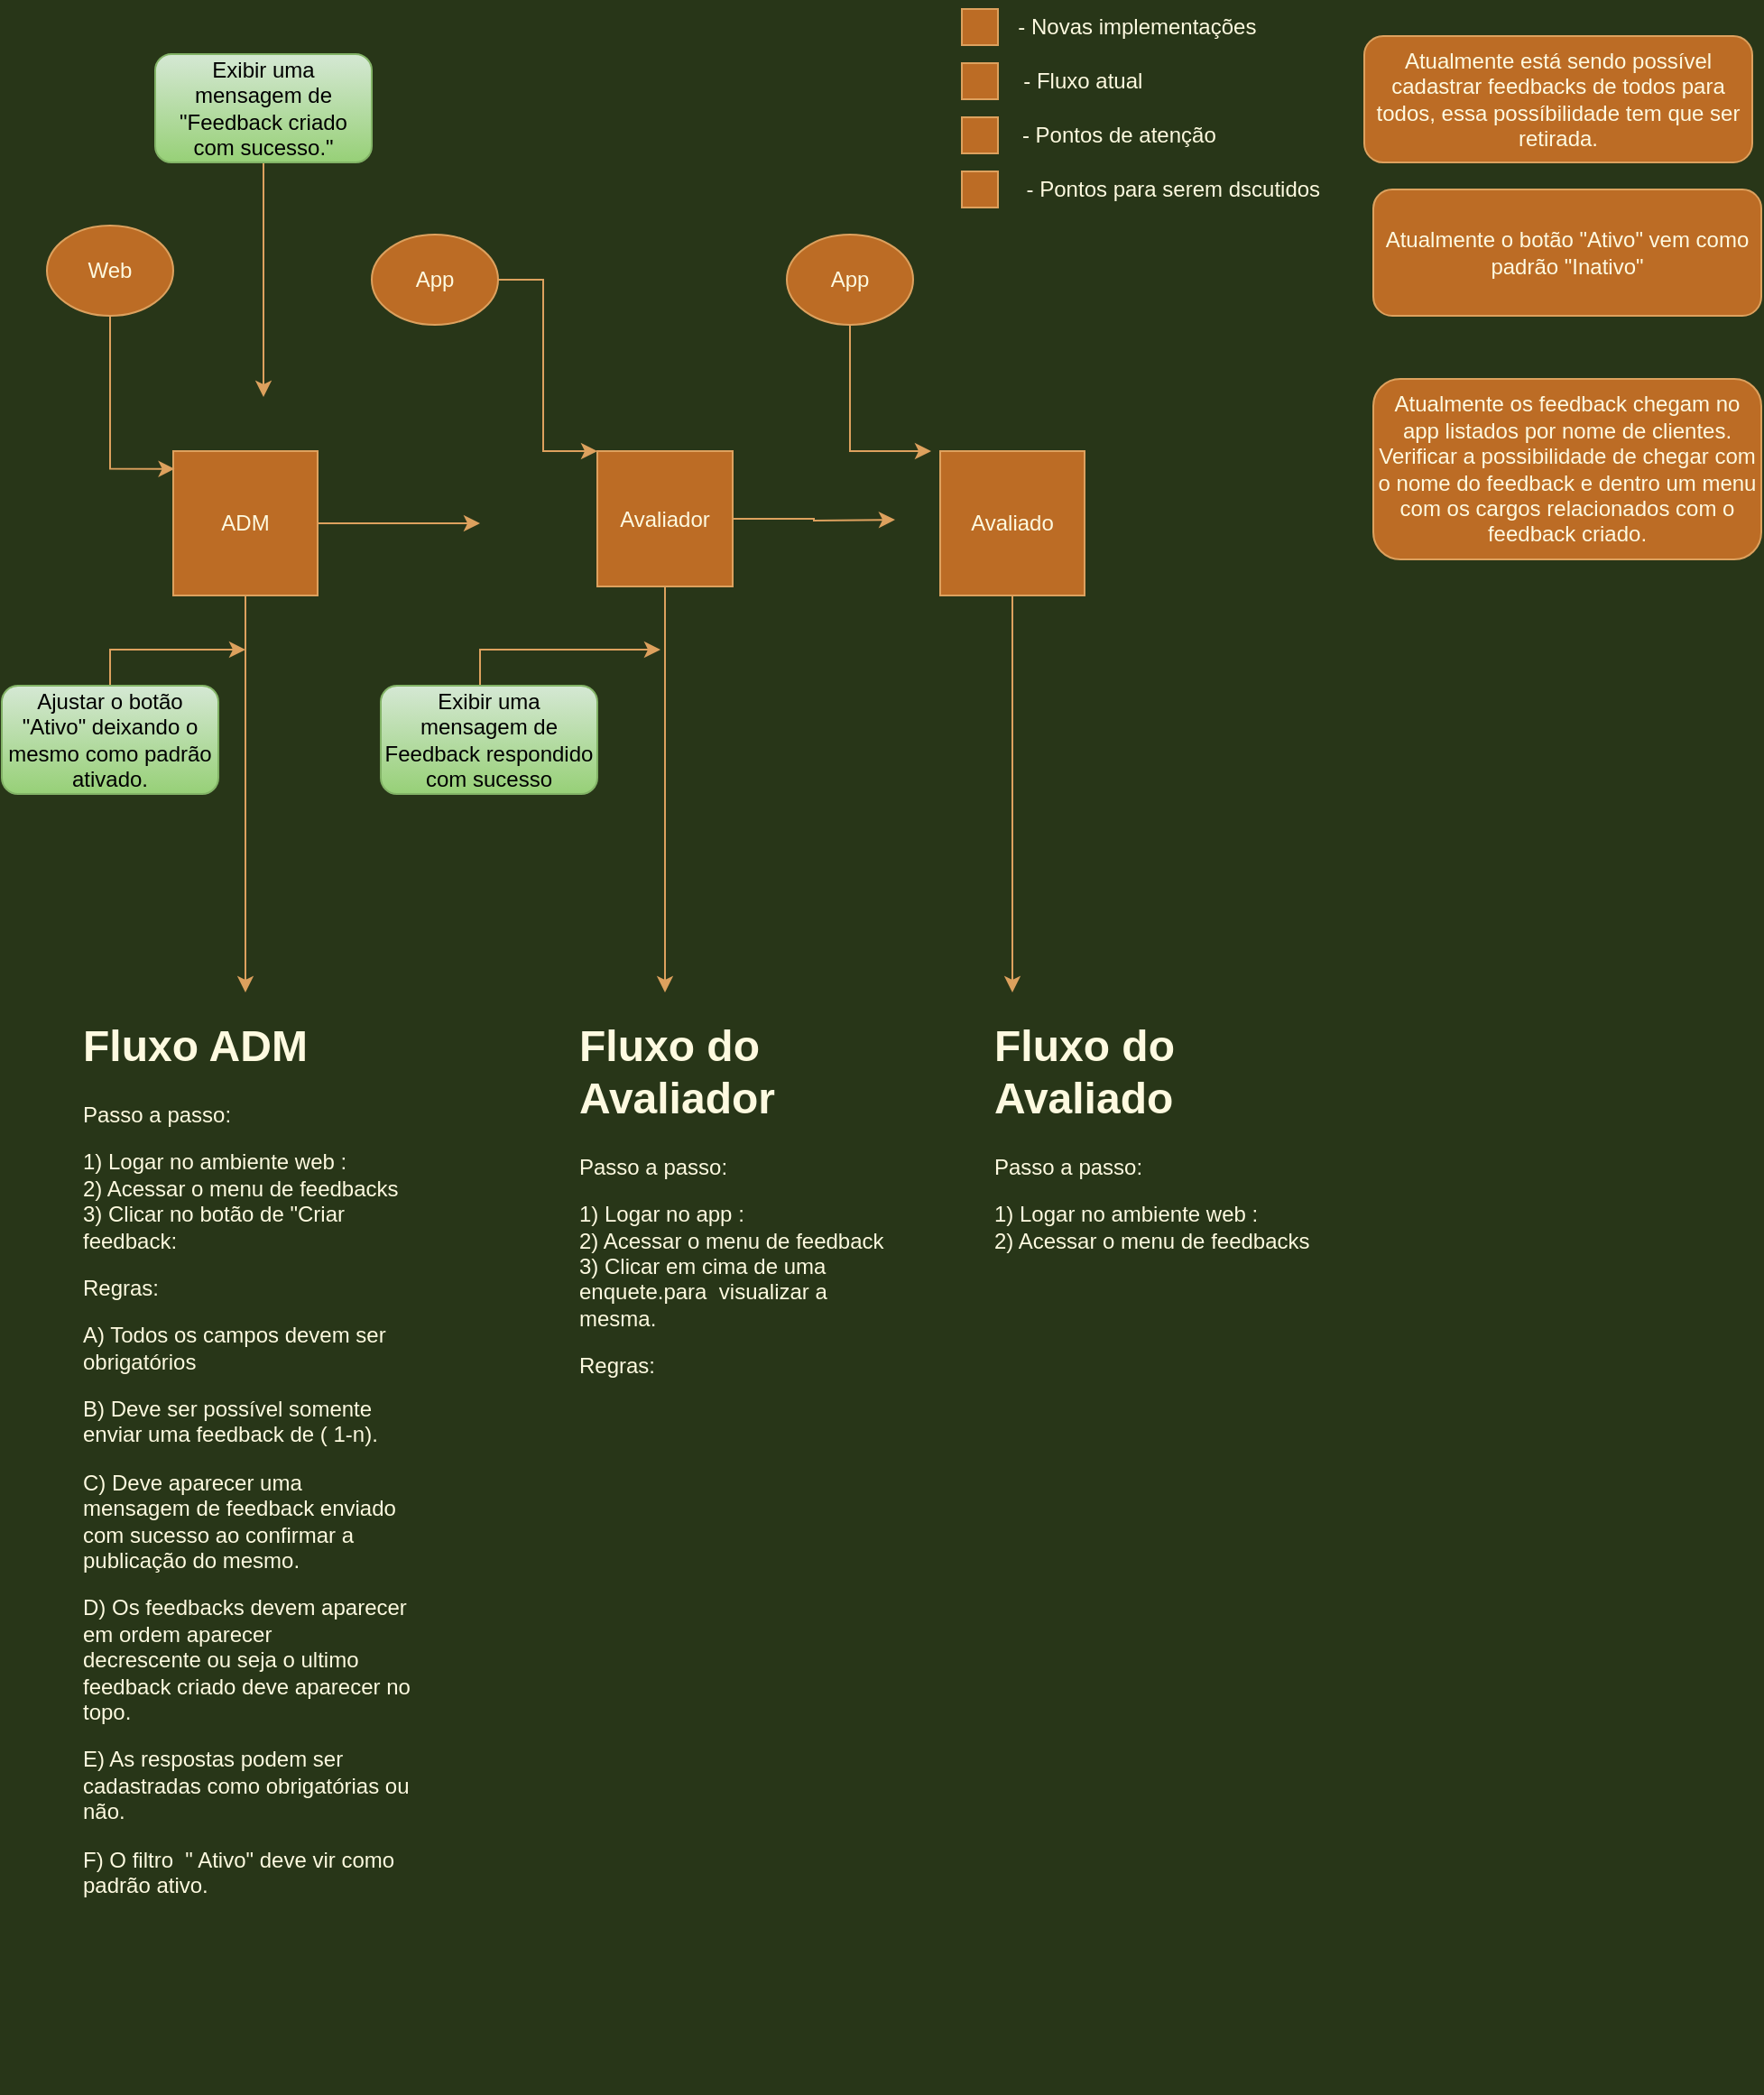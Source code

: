 <mxfile>
    <diagram id="ExbBLwJdd0pnWKrKxO5R" name="Página-1">
        <mxGraphModel dx="816" dy="574" grid="0" gridSize="10" guides="1" tooltips="1" connect="1" arrows="1" fold="1" page="1" pageScale="1" pageWidth="1169" pageHeight="827" background="#283618" math="0" shadow="0">
            <root>
                <mxCell id="0"/>
                <mxCell id="1" parent="0"/>
                <mxCell id="4Dy7dP7VtOQztMiVR5ML-17" style="edgeStyle=orthogonalEdgeStyle;rounded=0;orthogonalLoop=1;jettySize=auto;html=1;labelBackgroundColor=#283618;strokeColor=#DDA15E;fontColor=#FEFAE0;" parent="1" source="4Dy7dP7VtOQztMiVR5ML-1" edge="1">
                    <mxGeometry relative="1" as="geometry">
                        <mxPoint x="350" y="290" as="targetPoint"/>
                    </mxGeometry>
                </mxCell>
                <mxCell id="4Dy7dP7VtOQztMiVR5ML-23" style="edgeStyle=orthogonalEdgeStyle;rounded=0;orthogonalLoop=1;jettySize=auto;html=1;labelBackgroundColor=#283618;strokeColor=#DDA15E;fontColor=#FEFAE0;" parent="1" source="4Dy7dP7VtOQztMiVR5ML-1" edge="1">
                    <mxGeometry relative="1" as="geometry">
                        <mxPoint x="220" y="550" as="targetPoint"/>
                    </mxGeometry>
                </mxCell>
                <mxCell id="4Dy7dP7VtOQztMiVR5ML-1" value="ADM" style="whiteSpace=wrap;html=1;aspect=fixed;fillColor=#BC6C25;strokeColor=#DDA15E;fontColor=#FEFAE0;" parent="1" vertex="1">
                    <mxGeometry x="180" y="250" width="80" height="80" as="geometry"/>
                </mxCell>
                <mxCell id="AAA7vgYy5jb8WxGrAu2T-6" style="edgeStyle=orthogonalEdgeStyle;rounded=0;orthogonalLoop=1;jettySize=auto;html=1;labelBackgroundColor=#283618;strokeColor=#DDA15E;fontColor=#FEFAE0;" parent="1" source="4Dy7dP7VtOQztMiVR5ML-4" edge="1">
                    <mxGeometry relative="1" as="geometry">
                        <mxPoint x="580" y="288" as="targetPoint"/>
                    </mxGeometry>
                </mxCell>
                <mxCell id="AAA7vgYy5jb8WxGrAu2T-17" style="edgeStyle=orthogonalEdgeStyle;rounded=0;orthogonalLoop=1;jettySize=auto;html=1;labelBackgroundColor=#283618;strokeColor=#DDA15E;fontColor=#FEFAE0;" parent="1" source="4Dy7dP7VtOQztMiVR5ML-4" edge="1">
                    <mxGeometry relative="1" as="geometry">
                        <mxPoint x="452.5" y="550" as="targetPoint"/>
                    </mxGeometry>
                </mxCell>
                <mxCell id="4Dy7dP7VtOQztMiVR5ML-4" value="Avaliador" style="whiteSpace=wrap;html=1;aspect=fixed;fillColor=#BC6C25;strokeColor=#DDA15E;fontColor=#FEFAE0;" parent="1" vertex="1">
                    <mxGeometry x="415" y="250" width="75" height="75" as="geometry"/>
                </mxCell>
                <mxCell id="4Dy7dP7VtOQztMiVR5ML-5" value="&lt;h1&gt;Fluxo ADM&lt;/h1&gt;&lt;p&gt;Passo a passo:&lt;/p&gt;&lt;p&gt;1) Logar no ambiente web :&lt;br&gt;&lt;span&gt;2) Acessar o menu de feedbacks&lt;br&gt;&lt;/span&gt;&lt;span&gt;3) Clicar no botão de &quot;Criar feedback:&lt;/span&gt;&lt;/p&gt;&lt;p&gt;&lt;span&gt;Regras:&lt;/span&gt;&lt;/p&gt;&lt;p&gt;&lt;span&gt;A) Todos os campos devem ser obrigatórios&amp;nbsp;&lt;/span&gt;&lt;/p&gt;&lt;p&gt;&lt;span&gt;B) Deve ser possível somente enviar uma feedback de ( 1-n).&lt;/span&gt;&lt;/p&gt;&lt;p&gt;&lt;span&gt;C) Deve aparecer uma mensagem de feedback enviado com sucesso ao confirmar a publicação do mesmo.&lt;/span&gt;&lt;/p&gt;&lt;p&gt;&lt;span&gt;D) Os feedbacks devem aparecer em ordem aparecer decrescente&amp;nbsp;&lt;/span&gt;&lt;span&gt;ou seja o ultimo feedback criado deve aparecer no topo.&amp;nbsp;&lt;/span&gt;&lt;/p&gt;&lt;p&gt;E) As respostas podem ser cadastradas como obrigatórias ou não.&lt;/p&gt;&lt;p&gt;F) O filtro&amp;nbsp; &quot; Ativo&quot; deve vir como padrão ativo.&lt;/p&gt;&lt;p&gt;&lt;span&gt;&lt;br&gt;&lt;/span&gt;&lt;/p&gt;&lt;p&gt;&lt;br&gt;&lt;/p&gt;&lt;p&gt;&lt;br&gt;&lt;/p&gt;" style="text;html=1;strokeColor=none;fillColor=none;spacing=5;spacingTop=-20;whiteSpace=wrap;overflow=hidden;rounded=0;fontColor=#FEFAE0;" parent="1" vertex="1">
                    <mxGeometry x="125" y="560" width="190" height="580" as="geometry"/>
                </mxCell>
                <mxCell id="4Dy7dP7VtOQztMiVR5ML-6" value="&lt;h1&gt;Fluxo do Avaliador&lt;/h1&gt;&lt;p&gt;Passo a passo:&lt;/p&gt;&lt;p&gt;1) Logar no app :&lt;br&gt;2) Acessar o menu de feedback&lt;br&gt;3) Clicar em cima de uma enquete.para&amp;nbsp; visualizar a mesma.&lt;br&gt;&lt;/p&gt;&lt;p&gt;Regras:&lt;/p&gt;&lt;p&gt;&amp;nbsp;&lt;/p&gt;&lt;p&gt;&lt;br&gt;&lt;/p&gt;" style="text;html=1;strokeColor=none;fillColor=none;spacing=5;spacingTop=-20;whiteSpace=wrap;overflow=hidden;rounded=0;fontColor=#FEFAE0;" parent="1" vertex="1">
                    <mxGeometry x="400" y="560" width="190" height="600" as="geometry"/>
                </mxCell>
                <mxCell id="AAA7vgYy5jb8WxGrAu2T-18" style="edgeStyle=orthogonalEdgeStyle;rounded=0;orthogonalLoop=1;jettySize=auto;html=1;labelBackgroundColor=#283618;strokeColor=#DDA15E;fontColor=#FEFAE0;" parent="1" source="4Dy7dP7VtOQztMiVR5ML-7" edge="1">
                    <mxGeometry relative="1" as="geometry">
                        <mxPoint x="645" y="550" as="targetPoint"/>
                    </mxGeometry>
                </mxCell>
                <mxCell id="4Dy7dP7VtOQztMiVR5ML-7" value="Avaliado" style="whiteSpace=wrap;html=1;aspect=fixed;fillColor=#BC6C25;strokeColor=#DDA15E;fontColor=#FEFAE0;" parent="1" vertex="1">
                    <mxGeometry x="605" y="250" width="80" height="80" as="geometry"/>
                </mxCell>
                <mxCell id="AAA7vgYy5jb8WxGrAu2T-15" style="edgeStyle=orthogonalEdgeStyle;rounded=0;orthogonalLoop=1;jettySize=auto;html=1;entryX=0.01;entryY=0.123;entryDx=0;entryDy=0;entryPerimeter=0;labelBackgroundColor=#283618;strokeColor=#DDA15E;fontColor=#FEFAE0;" parent="1" source="4Dy7dP7VtOQztMiVR5ML-10" target="4Dy7dP7VtOQztMiVR5ML-1" edge="1">
                    <mxGeometry relative="1" as="geometry"/>
                </mxCell>
                <mxCell id="4Dy7dP7VtOQztMiVR5ML-10" value="Web" style="ellipse;whiteSpace=wrap;html=1;fillColor=#BC6C25;strokeColor=#DDA15E;fontColor=#FEFAE0;" parent="1" vertex="1">
                    <mxGeometry x="110" y="125" width="70" height="50" as="geometry"/>
                </mxCell>
                <mxCell id="4Dy7dP7VtOQztMiVR5ML-27" style="edgeStyle=orthogonalEdgeStyle;rounded=0;orthogonalLoop=1;jettySize=auto;html=1;entryX=0;entryY=0;entryDx=0;entryDy=0;labelBackgroundColor=#283618;strokeColor=#DDA15E;fontColor=#FEFAE0;" parent="1" source="4Dy7dP7VtOQztMiVR5ML-11" target="4Dy7dP7VtOQztMiVR5ML-4" edge="1">
                    <mxGeometry relative="1" as="geometry">
                        <mxPoint x="385" y="260" as="targetPoint"/>
                        <Array as="points">
                            <mxPoint x="385" y="250"/>
                        </Array>
                    </mxGeometry>
                </mxCell>
                <mxCell id="4Dy7dP7VtOQztMiVR5ML-11" value="App" style="ellipse;whiteSpace=wrap;html=1;fillColor=#BC6C25;strokeColor=#DDA15E;fontColor=#FEFAE0;" parent="1" vertex="1">
                    <mxGeometry x="290" y="130" width="70" height="50" as="geometry"/>
                </mxCell>
                <mxCell id="AAA7vgYy5jb8WxGrAu2T-2" style="edgeStyle=orthogonalEdgeStyle;rounded=0;orthogonalLoop=1;jettySize=auto;html=1;labelBackgroundColor=#283618;strokeColor=#DDA15E;fontColor=#FEFAE0;" parent="1" source="4Dy7dP7VtOQztMiVR5ML-12" edge="1">
                    <mxGeometry relative="1" as="geometry">
                        <mxPoint x="600" y="250" as="targetPoint"/>
                        <Array as="points">
                            <mxPoint x="555" y="250"/>
                        </Array>
                    </mxGeometry>
                </mxCell>
                <mxCell id="4Dy7dP7VtOQztMiVR5ML-12" value="App" style="ellipse;whiteSpace=wrap;html=1;fillColor=#BC6C25;strokeColor=#DDA15E;fontColor=#FEFAE0;" parent="1" vertex="1">
                    <mxGeometry x="520" y="130" width="70" height="50" as="geometry"/>
                </mxCell>
                <mxCell id="4Dy7dP7VtOQztMiVR5ML-26" style="edgeStyle=orthogonalEdgeStyle;rounded=0;orthogonalLoop=1;jettySize=auto;html=1;labelBackgroundColor=#283618;strokeColor=#DDA15E;fontColor=#FEFAE0;" parent="1" source="4Dy7dP7VtOQztMiVR5ML-20" edge="1">
                    <mxGeometry relative="1" as="geometry">
                        <mxPoint x="230" y="220" as="targetPoint"/>
                    </mxGeometry>
                </mxCell>
                <mxCell id="4Dy7dP7VtOQztMiVR5ML-20" value="Exibir uma mensagem de &quot;Feedback criado com sucesso.&quot;" style="rounded=1;whiteSpace=wrap;html=1;fillColor=#d5e8d4;strokeColor=#82b366;gradientColor=#97d077;fontColor=#000000;" parent="1" vertex="1">
                    <mxGeometry x="170" y="30" width="120" height="60" as="geometry"/>
                </mxCell>
                <mxCell id="4Dy7dP7VtOQztMiVR5ML-22" value="&lt;h1&gt;Fluxo do Avaliado&lt;/h1&gt;&lt;p&gt;Passo a passo:&lt;/p&gt;&lt;p&gt;1) Logar no ambiente web :&lt;br&gt;2) Acessar o menu de feedbacks&lt;br&gt;&lt;br&gt;&lt;/p&gt;" style="text;html=1;strokeColor=none;fillColor=none;spacing=5;spacingTop=-20;whiteSpace=wrap;overflow=hidden;rounded=0;fontColor=#FEFAE0;" parent="1" vertex="1">
                    <mxGeometry x="630" y="560" width="190" height="600" as="geometry"/>
                </mxCell>
                <mxCell id="4Dy7dP7VtOQztMiVR5ML-28" value="" style="rounded=0;whiteSpace=wrap;html=1;fillColor=#BC6C25;strokeColor=#DDA15E;fontColor=#FEFAE0;" parent="1" vertex="1">
                    <mxGeometry x="617" y="5" width="20" height="20" as="geometry"/>
                </mxCell>
                <mxCell id="4Dy7dP7VtOQztMiVR5ML-29" value="&amp;nbsp;- Novas implementações" style="text;html=1;align=center;verticalAlign=middle;resizable=0;points=[];autosize=1;fontColor=#FEFAE0;" parent="1" vertex="1">
                    <mxGeometry x="632" width="160" height="30" as="geometry"/>
                </mxCell>
                <mxCell id="4Dy7dP7VtOQztMiVR5ML-30" value="" style="rounded=0;whiteSpace=wrap;html=1;fillColor=#BC6C25;strokeColor=#DDA15E;fontColor=#FEFAE0;" parent="1" vertex="1">
                    <mxGeometry x="617" y="35" width="20" height="20" as="geometry"/>
                </mxCell>
                <mxCell id="4Dy7dP7VtOQztMiVR5ML-31" value="&amp;nbsp;- Fluxo atual&lt;br&gt;" style="text;html=1;align=center;verticalAlign=middle;resizable=0;points=[];autosize=1;fontColor=#FEFAE0;" parent="1" vertex="1">
                    <mxGeometry x="637" y="35" width="90" height="20" as="geometry"/>
                </mxCell>
                <mxCell id="PFmn3gRuxFwFFmJ2oq4U-3" value="" style="rounded=0;whiteSpace=wrap;html=1;fillColor=#BC6C25;strokeColor=#DDA15E;fontColor=#FEFAE0;" parent="1" vertex="1">
                    <mxGeometry x="617" y="65" width="20" height="20" as="geometry"/>
                </mxCell>
                <mxCell id="PFmn3gRuxFwFFmJ2oq4U-4" value="&amp;nbsp;- Pontos de atenção" style="text;html=1;align=center;verticalAlign=middle;resizable=0;points=[];autosize=1;fontColor=#FEFAE0;" parent="1" vertex="1">
                    <mxGeometry x="637" y="60" width="130" height="30" as="geometry"/>
                </mxCell>
                <mxCell id="AAA7vgYy5jb8WxGrAu2T-1" value="Atualmente está sendo possível cadastrar feedbacks de todos para todos, essa possíbilidade tem que ser retirada." style="rounded=1;whiteSpace=wrap;html=1;fillColor=#BC6C25;strokeColor=#DDA15E;fontColor=#FEFAE0;" parent="1" vertex="1">
                    <mxGeometry x="840" y="20" width="215" height="70" as="geometry"/>
                </mxCell>
                <mxCell id="AAA7vgYy5jb8WxGrAu2T-23" style="edgeStyle=orthogonalEdgeStyle;rounded=0;orthogonalLoop=1;jettySize=auto;html=1;labelBackgroundColor=#283618;strokeColor=#DDA15E;fontColor=#FEFAE0;" parent="1" source="AAA7vgYy5jb8WxGrAu2T-7" edge="1">
                    <mxGeometry relative="1" as="geometry">
                        <mxPoint x="450" y="360" as="targetPoint"/>
                        <Array as="points">
                            <mxPoint x="350" y="360"/>
                        </Array>
                    </mxGeometry>
                </mxCell>
                <mxCell id="AAA7vgYy5jb8WxGrAu2T-7" value="Exibir uma mensagem de Feedback respondido com sucesso" style="rounded=1;whiteSpace=wrap;html=1;fillColor=#d5e8d4;strokeColor=#82b366;gradientColor=#97d077;fontColor=#000000;" parent="1" vertex="1">
                    <mxGeometry x="295" y="380" width="120" height="60" as="geometry"/>
                </mxCell>
                <mxCell id="AAA7vgYy5jb8WxGrAu2T-24" style="edgeStyle=orthogonalEdgeStyle;rounded=0;orthogonalLoop=1;jettySize=auto;html=1;labelBackgroundColor=#283618;strokeColor=#DDA15E;fontColor=#FEFAE0;" parent="1" source="AAA7vgYy5jb8WxGrAu2T-9" edge="1">
                    <mxGeometry relative="1" as="geometry">
                        <mxPoint x="220" y="360" as="targetPoint"/>
                        <Array as="points">
                            <mxPoint x="145" y="360"/>
                        </Array>
                    </mxGeometry>
                </mxCell>
                <mxCell id="AAA7vgYy5jb8WxGrAu2T-9" value="Ajustar o botão &quot;Ativo&quot; deixando o mesmo como padrão ativado." style="rounded=1;whiteSpace=wrap;html=1;fillColor=#d5e8d4;strokeColor=#82b366;gradientColor=#97d077;fontColor=#000000;" parent="1" vertex="1">
                    <mxGeometry x="85" y="380" width="120" height="60" as="geometry"/>
                </mxCell>
                <mxCell id="AAA7vgYy5jb8WxGrAu2T-11" value="Atualmente o botão &quot;Ativo&quot; vem como padrão &quot;Inativo&quot;" style="rounded=1;whiteSpace=wrap;html=1;fillColor=#BC6C25;strokeColor=#DDA15E;fontColor=#FEFAE0;" parent="1" vertex="1">
                    <mxGeometry x="845" y="105" width="215" height="70" as="geometry"/>
                </mxCell>
                <mxCell id="AAA7vgYy5jb8WxGrAu2T-12" value="" style="rounded=0;whiteSpace=wrap;html=1;fillColor=#BC6C25;strokeColor=#DDA15E;fontColor=#FEFAE0;" parent="1" vertex="1">
                    <mxGeometry x="617" y="95" width="20" height="20" as="geometry"/>
                </mxCell>
                <mxCell id="AAA7vgYy5jb8WxGrAu2T-13" value="&amp;nbsp;- Pontos para serem dscutidos" style="text;html=1;align=center;verticalAlign=middle;resizable=0;points=[];autosize=1;fontColor=#FEFAE0;" parent="1" vertex="1">
                    <mxGeometry x="637" y="90" width="190" height="30" as="geometry"/>
                </mxCell>
                <mxCell id="AAA7vgYy5jb8WxGrAu2T-14" value="Atualmente os feedback chegam no app listados por nome de clientes. Verificar a possibilidade de chegar com o nome do feedback e dentro um menu com os cargos relacionados com o feedback criado." style="rounded=1;whiteSpace=wrap;html=1;fillColor=#BC6C25;strokeColor=#DDA15E;fontColor=#FEFAE0;" parent="1" vertex="1">
                    <mxGeometry x="845" y="210" width="215" height="100" as="geometry"/>
                </mxCell>
            </root>
        </mxGraphModel>
    </diagram>
    <diagram id="iL356ntk3AN1rZdQOCJW" name="Page-2">
        <mxGraphModel dx="816" dy="574" grid="0" gridSize="10" guides="1" tooltips="1" connect="1" arrows="1" fold="1" page="1" pageScale="1" pageWidth="1169" pageHeight="827" background="#9999FF" math="0" shadow="0">
            <root>
                <mxCell id="NQ4SJp7-bCjsqe-tAniU-0"/>
                <mxCell id="NQ4SJp7-bCjsqe-tAniU-1" parent="NQ4SJp7-bCjsqe-tAniU-0"/>
                <mxCell id="qgFgx3jlxGChYUnuYhrI-0" value="&lt;h1&gt;&lt;span&gt;Descrição&lt;/span&gt;&lt;/h1&gt;&lt;h1&gt;&lt;span style=&quot;font-size: 12px ; font-weight: normal&quot;&gt;Lorem ipsum dolor sit amet, consectetur adipisicing elit, sed do eiusmod tempor incididunt ut labore et dolore magna aliqua.&lt;/span&gt;&lt;br&gt;&lt;/h1&gt;" style="text;html=1;strokeColor=#3700CC;fillColor=#6a00ff;spacing=5;spacingTop=-20;whiteSpace=wrap;overflow=hidden;rounded=0;fontColor=#ffffff;" parent="NQ4SJp7-bCjsqe-tAniU-1" vertex="1">
                    <mxGeometry x="11" y="18" width="160" height="246" as="geometry"/>
                </mxCell>
                <mxCell id="qgFgx3jlxGChYUnuYhrI-1" value="&lt;b&gt;Passo-a Passo&lt;/b&gt;" style="text;html=1;strokeColor=none;fillColor=none;align=center;verticalAlign=middle;whiteSpace=wrap;rounded=0;strokeWidth=1;" parent="NQ4SJp7-bCjsqe-tAniU-1" vertex="1">
                    <mxGeometry x="23" y="301" width="60" height="30" as="geometry"/>
                </mxCell>
            </root>
        </mxGraphModel>
    </diagram>
</mxfile>